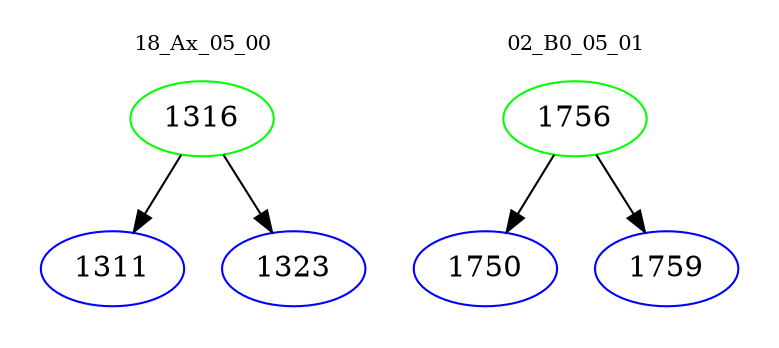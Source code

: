 digraph{
subgraph cluster_0 {
color = white
label = "18_Ax_05_00";
fontsize=10;
T0_1316 [label="1316", color="green"]
T0_1316 -> T0_1311 [color="black"]
T0_1311 [label="1311", color="blue"]
T0_1316 -> T0_1323 [color="black"]
T0_1323 [label="1323", color="blue"]
}
subgraph cluster_1 {
color = white
label = "02_B0_05_01";
fontsize=10;
T1_1756 [label="1756", color="green"]
T1_1756 -> T1_1750 [color="black"]
T1_1750 [label="1750", color="blue"]
T1_1756 -> T1_1759 [color="black"]
T1_1759 [label="1759", color="blue"]
}
}
